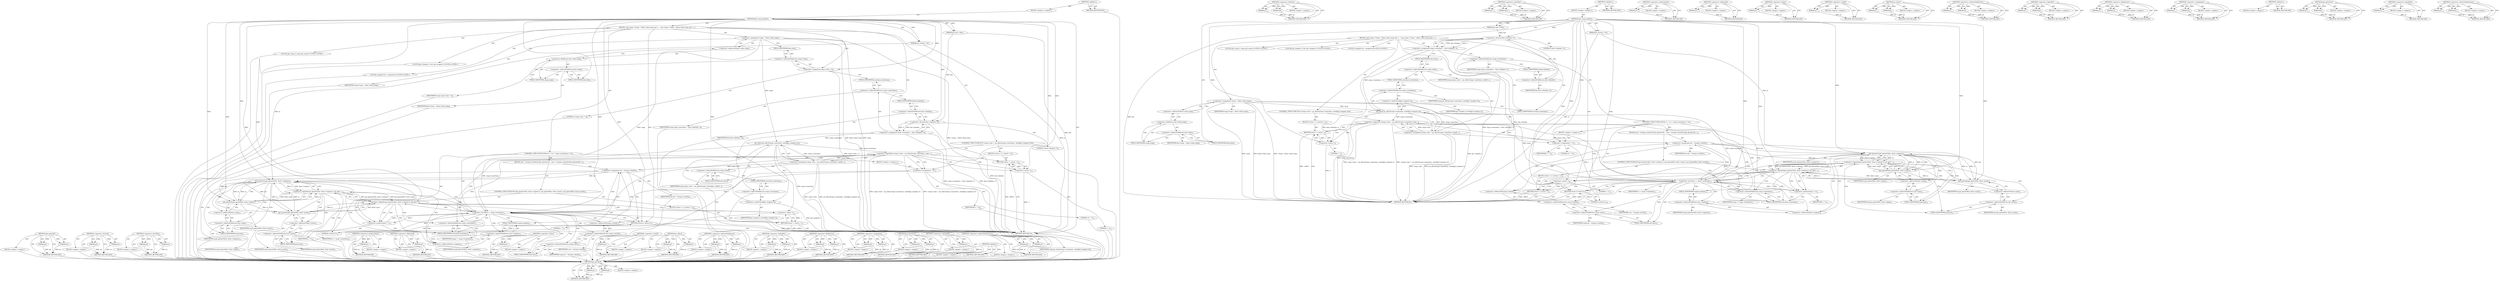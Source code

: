 digraph "&lt;operator&gt;.indirectIndexAccess" {
vulnerable_190 [label=<(METHOD,jp2_getuint8)>];
vulnerable_191 [label=<(PARAM,p1)>];
vulnerable_192 [label=<(PARAM,p2)>];
vulnerable_193 [label=<(BLOCK,&lt;empty&gt;,&lt;empty&gt;)>];
vulnerable_194 [label=<(METHOD_RETURN,ANY)>];
vulnerable_144 [label=<(METHOD,&lt;operator&gt;.division)>];
vulnerable_145 [label=<(PARAM,p1)>];
vulnerable_146 [label=<(PARAM,p2)>];
vulnerable_147 [label=<(BLOCK,&lt;empty&gt;,&lt;empty&gt;)>];
vulnerable_148 [label=<(METHOD_RETURN,ANY)>];
vulnerable_166 [label=<(METHOD,&lt;operator&gt;.lessThan)>];
vulnerable_167 [label=<(PARAM,p1)>];
vulnerable_168 [label=<(PARAM,p2)>];
vulnerable_169 [label=<(BLOCK,&lt;empty&gt;,&lt;empty&gt;)>];
vulnerable_170 [label=<(METHOD_RETURN,ANY)>];
vulnerable_6 [label=<(METHOD,&lt;global&gt;)<SUB>1</SUB>>];
vulnerable_7 [label=<(BLOCK,&lt;empty&gt;,&lt;empty&gt;)<SUB>1</SUB>>];
vulnerable_8 [label=<(METHOD,jp2_cmap_getdata)<SUB>1</SUB>>];
vulnerable_9 [label=<(PARAM,jp2_box_t *box)<SUB>1</SUB>>];
vulnerable_10 [label=<(PARAM,jas_stream_t *in)<SUB>1</SUB>>];
vulnerable_11 [label=<(BLOCK,{
 	jp2_cmap_t *cmap = &amp;box-&gt;data.cmap;
 	jp2_c...,{
 	jp2_cmap_t *cmap = &amp;box-&gt;data.cmap;
 	jp2_c...)<SUB>2</SUB>>];
vulnerable_12 [label="<(LOCAL,jp2_cmap_t* cmap: jp2_cmap_t*)<SUB>3</SUB>>"];
vulnerable_13 [label=<(&lt;operator&gt;.assignment,*cmap = &amp;box-&gt;data.cmap)<SUB>3</SUB>>];
vulnerable_14 [label=<(IDENTIFIER,cmap,*cmap = &amp;box-&gt;data.cmap)<SUB>3</SUB>>];
vulnerable_15 [label=<(&lt;operator&gt;.addressOf,&amp;box-&gt;data.cmap)<SUB>3</SUB>>];
vulnerable_16 [label=<(&lt;operator&gt;.fieldAccess,box-&gt;data.cmap)<SUB>3</SUB>>];
vulnerable_17 [label=<(&lt;operator&gt;.indirectFieldAccess,box-&gt;data)<SUB>3</SUB>>];
vulnerable_18 [label=<(IDENTIFIER,box,*cmap = &amp;box-&gt;data.cmap)<SUB>3</SUB>>];
vulnerable_19 [label=<(FIELD_IDENTIFIER,data,data)<SUB>3</SUB>>];
vulnerable_20 [label=<(FIELD_IDENTIFIER,cmap,cmap)<SUB>3</SUB>>];
vulnerable_21 [label="<(LOCAL,jp2_cmapent_t* ent: jp2_cmapent_t*)<SUB>4</SUB>>"];
vulnerable_22 [label="<(LOCAL,unsigned int i: unsigned int)<SUB>5</SUB>>"];
vulnerable_23 [label=<(&lt;operator&gt;.assignment,cmap-&gt;numchans = (box-&gt;datalen) / 4)<SUB>7</SUB>>];
vulnerable_24 [label=<(&lt;operator&gt;.indirectFieldAccess,cmap-&gt;numchans)<SUB>7</SUB>>];
vulnerable_25 [label=<(IDENTIFIER,cmap,cmap-&gt;numchans = (box-&gt;datalen) / 4)<SUB>7</SUB>>];
vulnerable_26 [label=<(FIELD_IDENTIFIER,numchans,numchans)<SUB>7</SUB>>];
vulnerable_27 [label=<(&lt;operator&gt;.division,(box-&gt;datalen) / 4)<SUB>7</SUB>>];
vulnerable_28 [label=<(&lt;operator&gt;.indirectFieldAccess,box-&gt;datalen)<SUB>7</SUB>>];
vulnerable_29 [label=<(IDENTIFIER,box,(box-&gt;datalen) / 4)<SUB>7</SUB>>];
vulnerable_30 [label=<(FIELD_IDENTIFIER,datalen,datalen)<SUB>7</SUB>>];
vulnerable_31 [label=<(LITERAL,4,(box-&gt;datalen) / 4)<SUB>7</SUB>>];
vulnerable_32 [label=<(CONTROL_STRUCTURE,IF,if (!(cmap-&gt;ents = jas_alloc2(cmap-&gt;numchans, sizeof(jp2_cmapent_t)))))<SUB>8</SUB>>];
vulnerable_33 [label=<(&lt;operator&gt;.logicalNot,!(cmap-&gt;ents = jas_alloc2(cmap-&gt;numchans, sizeo...)<SUB>8</SUB>>];
vulnerable_34 [label=<(&lt;operator&gt;.assignment,cmap-&gt;ents = jas_alloc2(cmap-&gt;numchans, sizeof(...)<SUB>8</SUB>>];
vulnerable_35 [label=<(&lt;operator&gt;.indirectFieldAccess,cmap-&gt;ents)<SUB>8</SUB>>];
vulnerable_36 [label=<(IDENTIFIER,cmap,cmap-&gt;ents = jas_alloc2(cmap-&gt;numchans, sizeof(...)<SUB>8</SUB>>];
vulnerable_37 [label=<(FIELD_IDENTIFIER,ents,ents)<SUB>8</SUB>>];
vulnerable_38 [label=<(jas_alloc2,jas_alloc2(cmap-&gt;numchans, sizeof(jp2_cmapent_t)))<SUB>8</SUB>>];
vulnerable_39 [label=<(&lt;operator&gt;.indirectFieldAccess,cmap-&gt;numchans)<SUB>8</SUB>>];
vulnerable_40 [label=<(IDENTIFIER,cmap,jas_alloc2(cmap-&gt;numchans, sizeof(jp2_cmapent_t)))<SUB>8</SUB>>];
vulnerable_41 [label=<(FIELD_IDENTIFIER,numchans,numchans)<SUB>8</SUB>>];
vulnerable_42 [label=<(&lt;operator&gt;.sizeOf,sizeof(jp2_cmapent_t))<SUB>8</SUB>>];
vulnerable_43 [label=<(IDENTIFIER,jp2_cmapent_t,sizeof(jp2_cmapent_t))<SUB>8</SUB>>];
vulnerable_44 [label=<(BLOCK,{
		return -1;
	},{
		return -1;
	})<SUB>8</SUB>>];
vulnerable_45 [label=<(RETURN,return -1;,return -1;)<SUB>9</SUB>>];
vulnerable_46 [label=<(&lt;operator&gt;.minus,-1)<SUB>9</SUB>>];
vulnerable_47 [label=<(LITERAL,1,-1)<SUB>9</SUB>>];
vulnerable_48 [label=<(CONTROL_STRUCTURE,FOR,for (i = 0;i &lt; cmap-&gt;numchans;++i))<SUB>11</SUB>>];
vulnerable_49 [label=<(BLOCK,&lt;empty&gt;,&lt;empty&gt;)<SUB>11</SUB>>];
vulnerable_50 [label=<(&lt;operator&gt;.assignment,i = 0)<SUB>11</SUB>>];
vulnerable_51 [label=<(IDENTIFIER,i,i = 0)<SUB>11</SUB>>];
vulnerable_52 [label=<(LITERAL,0,i = 0)<SUB>11</SUB>>];
vulnerable_53 [label=<(&lt;operator&gt;.lessThan,i &lt; cmap-&gt;numchans)<SUB>11</SUB>>];
vulnerable_54 [label=<(IDENTIFIER,i,i &lt; cmap-&gt;numchans)<SUB>11</SUB>>];
vulnerable_55 [label=<(&lt;operator&gt;.indirectFieldAccess,cmap-&gt;numchans)<SUB>11</SUB>>];
vulnerable_56 [label=<(IDENTIFIER,cmap,i &lt; cmap-&gt;numchans)<SUB>11</SUB>>];
vulnerable_57 [label=<(FIELD_IDENTIFIER,numchans,numchans)<SUB>11</SUB>>];
vulnerable_58 [label=<(&lt;operator&gt;.preIncrement,++i)<SUB>11</SUB>>];
vulnerable_59 [label=<(IDENTIFIER,i,++i)<SUB>11</SUB>>];
vulnerable_60 [label=<(BLOCK,{
		ent = &amp;cmap-&gt;ents[i];
		if (jp2_getuint16(i...,{
		ent = &amp;cmap-&gt;ents[i];
		if (jp2_getuint16(i...)<SUB>11</SUB>>];
vulnerable_61 [label=<(&lt;operator&gt;.assignment,ent = &amp;cmap-&gt;ents[i])<SUB>12</SUB>>];
vulnerable_62 [label=<(IDENTIFIER,ent,ent = &amp;cmap-&gt;ents[i])<SUB>12</SUB>>];
vulnerable_63 [label=<(&lt;operator&gt;.addressOf,&amp;cmap-&gt;ents[i])<SUB>12</SUB>>];
vulnerable_64 [label=<(&lt;operator&gt;.indirectIndexAccess,cmap-&gt;ents[i])<SUB>12</SUB>>];
vulnerable_65 [label=<(&lt;operator&gt;.indirectFieldAccess,cmap-&gt;ents)<SUB>12</SUB>>];
vulnerable_66 [label=<(IDENTIFIER,cmap,ent = &amp;cmap-&gt;ents[i])<SUB>12</SUB>>];
vulnerable_67 [label=<(FIELD_IDENTIFIER,ents,ents)<SUB>12</SUB>>];
vulnerable_68 [label=<(IDENTIFIER,i,ent = &amp;cmap-&gt;ents[i])<SUB>12</SUB>>];
vulnerable_69 [label=<(CONTROL_STRUCTURE,IF,if (jp2_getuint16(in, &amp;ent-&gt;cmptno) ||
		  jp2_getuint8(in, &amp;ent-&gt;map) ||
		  jp2_getuint8(in, &amp;ent-&gt;pcol)))<SUB>13</SUB>>];
vulnerable_70 [label=<(&lt;operator&gt;.logicalOr,jp2_getuint16(in, &amp;ent-&gt;cmptno) ||
		  jp2_getu...)<SUB>13</SUB>>];
vulnerable_71 [label=<(&lt;operator&gt;.logicalOr,jp2_getuint16(in, &amp;ent-&gt;cmptno) ||
		  jp2_getu...)<SUB>13</SUB>>];
vulnerable_72 [label=<(jp2_getuint16,jp2_getuint16(in, &amp;ent-&gt;cmptno))<SUB>13</SUB>>];
vulnerable_73 [label=<(IDENTIFIER,in,jp2_getuint16(in, &amp;ent-&gt;cmptno))<SUB>13</SUB>>];
vulnerable_74 [label=<(&lt;operator&gt;.addressOf,&amp;ent-&gt;cmptno)<SUB>13</SUB>>];
vulnerable_75 [label=<(&lt;operator&gt;.indirectFieldAccess,ent-&gt;cmptno)<SUB>13</SUB>>];
vulnerable_76 [label=<(IDENTIFIER,ent,jp2_getuint16(in, &amp;ent-&gt;cmptno))<SUB>13</SUB>>];
vulnerable_77 [label=<(FIELD_IDENTIFIER,cmptno,cmptno)<SUB>13</SUB>>];
vulnerable_78 [label=<(jp2_getuint8,jp2_getuint8(in, &amp;ent-&gt;map))<SUB>14</SUB>>];
vulnerable_79 [label=<(IDENTIFIER,in,jp2_getuint8(in, &amp;ent-&gt;map))<SUB>14</SUB>>];
vulnerable_80 [label=<(&lt;operator&gt;.addressOf,&amp;ent-&gt;map)<SUB>14</SUB>>];
vulnerable_81 [label=<(&lt;operator&gt;.indirectFieldAccess,ent-&gt;map)<SUB>14</SUB>>];
vulnerable_82 [label=<(IDENTIFIER,ent,jp2_getuint8(in, &amp;ent-&gt;map))<SUB>14</SUB>>];
vulnerable_83 [label=<(FIELD_IDENTIFIER,map,map)<SUB>14</SUB>>];
vulnerable_84 [label=<(jp2_getuint8,jp2_getuint8(in, &amp;ent-&gt;pcol))<SUB>15</SUB>>];
vulnerable_85 [label=<(IDENTIFIER,in,jp2_getuint8(in, &amp;ent-&gt;pcol))<SUB>15</SUB>>];
vulnerable_86 [label=<(&lt;operator&gt;.addressOf,&amp;ent-&gt;pcol)<SUB>15</SUB>>];
vulnerable_87 [label=<(&lt;operator&gt;.indirectFieldAccess,ent-&gt;pcol)<SUB>15</SUB>>];
vulnerable_88 [label=<(IDENTIFIER,ent,jp2_getuint8(in, &amp;ent-&gt;pcol))<SUB>15</SUB>>];
vulnerable_89 [label=<(FIELD_IDENTIFIER,pcol,pcol)<SUB>15</SUB>>];
vulnerable_90 [label=<(BLOCK,{
			return -1;
		},{
			return -1;
		})<SUB>15</SUB>>];
vulnerable_91 [label=<(RETURN,return -1;,return -1;)<SUB>16</SUB>>];
vulnerable_92 [label=<(&lt;operator&gt;.minus,-1)<SUB>16</SUB>>];
vulnerable_93 [label=<(LITERAL,1,-1)<SUB>16</SUB>>];
vulnerable_94 [label=<(RETURN,return 0;,return 0;)<SUB>20</SUB>>];
vulnerable_95 [label=<(LITERAL,0,return 0;)<SUB>20</SUB>>];
vulnerable_96 [label=<(METHOD_RETURN,int)<SUB>1</SUB>>];
vulnerable_98 [label=<(METHOD_RETURN,ANY)<SUB>1</SUB>>];
vulnerable_171 [label=<(METHOD,&lt;operator&gt;.preIncrement)>];
vulnerable_172 [label=<(PARAM,p1)>];
vulnerable_173 [label=<(BLOCK,&lt;empty&gt;,&lt;empty&gt;)>];
vulnerable_174 [label=<(METHOD_RETURN,ANY)>];
vulnerable_130 [label=<(METHOD,&lt;operator&gt;.addressOf)>];
vulnerable_131 [label=<(PARAM,p1)>];
vulnerable_132 [label=<(BLOCK,&lt;empty&gt;,&lt;empty&gt;)>];
vulnerable_133 [label=<(METHOD_RETURN,ANY)>];
vulnerable_162 [label=<(METHOD,&lt;operator&gt;.minus)>];
vulnerable_163 [label=<(PARAM,p1)>];
vulnerable_164 [label=<(BLOCK,&lt;empty&gt;,&lt;empty&gt;)>];
vulnerable_165 [label=<(METHOD_RETURN,ANY)>];
vulnerable_158 [label=<(METHOD,&lt;operator&gt;.sizeOf)>];
vulnerable_159 [label=<(PARAM,p1)>];
vulnerable_160 [label=<(BLOCK,&lt;empty&gt;,&lt;empty&gt;)>];
vulnerable_161 [label=<(METHOD_RETURN,ANY)>];
vulnerable_153 [label=<(METHOD,jas_alloc2)>];
vulnerable_154 [label=<(PARAM,p1)>];
vulnerable_155 [label=<(PARAM,p2)>];
vulnerable_156 [label=<(BLOCK,&lt;empty&gt;,&lt;empty&gt;)>];
vulnerable_157 [label=<(METHOD_RETURN,ANY)>];
vulnerable_139 [label=<(METHOD,&lt;operator&gt;.indirectFieldAccess)>];
vulnerable_140 [label=<(PARAM,p1)>];
vulnerable_141 [label=<(PARAM,p2)>];
vulnerable_142 [label=<(BLOCK,&lt;empty&gt;,&lt;empty&gt;)>];
vulnerable_143 [label=<(METHOD_RETURN,ANY)>];
vulnerable_180 [label=<(METHOD,&lt;operator&gt;.logicalOr)>];
vulnerable_181 [label=<(PARAM,p1)>];
vulnerable_182 [label=<(PARAM,p2)>];
vulnerable_183 [label=<(BLOCK,&lt;empty&gt;,&lt;empty&gt;)>];
vulnerable_184 [label=<(METHOD_RETURN,ANY)>];
vulnerable_134 [label=<(METHOD,&lt;operator&gt;.fieldAccess)>];
vulnerable_135 [label=<(PARAM,p1)>];
vulnerable_136 [label=<(PARAM,p2)>];
vulnerable_137 [label=<(BLOCK,&lt;empty&gt;,&lt;empty&gt;)>];
vulnerable_138 [label=<(METHOD_RETURN,ANY)>];
vulnerable_125 [label=<(METHOD,&lt;operator&gt;.assignment)>];
vulnerable_126 [label=<(PARAM,p1)>];
vulnerable_127 [label=<(PARAM,p2)>];
vulnerable_128 [label=<(BLOCK,&lt;empty&gt;,&lt;empty&gt;)>];
vulnerable_129 [label=<(METHOD_RETURN,ANY)>];
vulnerable_119 [label=<(METHOD,&lt;global&gt;)<SUB>1</SUB>>];
vulnerable_120 [label=<(BLOCK,&lt;empty&gt;,&lt;empty&gt;)>];
vulnerable_121 [label=<(METHOD_RETURN,ANY)>];
vulnerable_185 [label=<(METHOD,jp2_getuint16)>];
vulnerable_186 [label=<(PARAM,p1)>];
vulnerable_187 [label=<(PARAM,p2)>];
vulnerable_188 [label=<(BLOCK,&lt;empty&gt;,&lt;empty&gt;)>];
vulnerable_189 [label=<(METHOD_RETURN,ANY)>];
vulnerable_149 [label=<(METHOD,&lt;operator&gt;.logicalNot)>];
vulnerable_150 [label=<(PARAM,p1)>];
vulnerable_151 [label=<(BLOCK,&lt;empty&gt;,&lt;empty&gt;)>];
vulnerable_152 [label=<(METHOD_RETURN,ANY)>];
vulnerable_175 [label=<(METHOD,&lt;operator&gt;.indirectIndexAccess)>];
vulnerable_176 [label=<(PARAM,p1)>];
vulnerable_177 [label=<(PARAM,p2)>];
vulnerable_178 [label=<(BLOCK,&lt;empty&gt;,&lt;empty&gt;)>];
vulnerable_179 [label=<(METHOD_RETURN,ANY)>];
fixed_195 [label=<(METHOD,jp2_getuint8)>];
fixed_196 [label=<(PARAM,p1)>];
fixed_197 [label=<(PARAM,p2)>];
fixed_198 [label=<(BLOCK,&lt;empty&gt;,&lt;empty&gt;)>];
fixed_199 [label=<(METHOD_RETURN,ANY)>];
fixed_149 [label=<(METHOD,&lt;operator&gt;.division)>];
fixed_150 [label=<(PARAM,p1)>];
fixed_151 [label=<(PARAM,p2)>];
fixed_152 [label=<(BLOCK,&lt;empty&gt;,&lt;empty&gt;)>];
fixed_153 [label=<(METHOD_RETURN,ANY)>];
fixed_171 [label=<(METHOD,&lt;operator&gt;.lessThan)>];
fixed_172 [label=<(PARAM,p1)>];
fixed_173 [label=<(PARAM,p2)>];
fixed_174 [label=<(BLOCK,&lt;empty&gt;,&lt;empty&gt;)>];
fixed_175 [label=<(METHOD_RETURN,ANY)>];
fixed_6 [label=<(METHOD,&lt;global&gt;)<SUB>1</SUB>>];
fixed_7 [label=<(BLOCK,&lt;empty&gt;,&lt;empty&gt;)<SUB>1</SUB>>];
fixed_8 [label=<(METHOD,jp2_cmap_getdata)<SUB>1</SUB>>];
fixed_9 [label=<(PARAM,jp2_box_t *box)<SUB>1</SUB>>];
fixed_10 [label=<(PARAM,jas_stream_t *in)<SUB>1</SUB>>];
fixed_11 [label=<(BLOCK,{
 	jp2_cmap_t *cmap = &amp;box-&gt;data.cmap;
 	jp2_c...,{
 	jp2_cmap_t *cmap = &amp;box-&gt;data.cmap;
 	jp2_c...)<SUB>2</SUB>>];
fixed_12 [label="<(LOCAL,jp2_cmap_t* cmap: jp2_cmap_t*)<SUB>3</SUB>>"];
fixed_13 [label=<(&lt;operator&gt;.assignment,*cmap = &amp;box-&gt;data.cmap)<SUB>3</SUB>>];
fixed_14 [label=<(IDENTIFIER,cmap,*cmap = &amp;box-&gt;data.cmap)<SUB>3</SUB>>];
fixed_15 [label=<(&lt;operator&gt;.addressOf,&amp;box-&gt;data.cmap)<SUB>3</SUB>>];
fixed_16 [label=<(&lt;operator&gt;.fieldAccess,box-&gt;data.cmap)<SUB>3</SUB>>];
fixed_17 [label=<(&lt;operator&gt;.indirectFieldAccess,box-&gt;data)<SUB>3</SUB>>];
fixed_18 [label=<(IDENTIFIER,box,*cmap = &amp;box-&gt;data.cmap)<SUB>3</SUB>>];
fixed_19 [label=<(FIELD_IDENTIFIER,data,data)<SUB>3</SUB>>];
fixed_20 [label=<(FIELD_IDENTIFIER,cmap,cmap)<SUB>3</SUB>>];
fixed_21 [label="<(LOCAL,jp2_cmapent_t* ent: jp2_cmapent_t*)<SUB>4</SUB>>"];
fixed_22 [label="<(LOCAL,unsigned int i: unsigned int)<SUB>5</SUB>>"];
fixed_23 [label=<(&lt;operator&gt;.assignment,cmap-&gt;ents = 0)<SUB>6</SUB>>];
fixed_24 [label=<(&lt;operator&gt;.indirectFieldAccess,cmap-&gt;ents)<SUB>6</SUB>>];
fixed_25 [label=<(IDENTIFIER,cmap,cmap-&gt;ents = 0)<SUB>6</SUB>>];
fixed_26 [label=<(FIELD_IDENTIFIER,ents,ents)<SUB>6</SUB>>];
fixed_27 [label=<(LITERAL,0,cmap-&gt;ents = 0)<SUB>6</SUB>>];
fixed_28 [label=<(&lt;operator&gt;.assignment,cmap-&gt;numchans = (box-&gt;datalen) / 4)<SUB>8</SUB>>];
fixed_29 [label=<(&lt;operator&gt;.indirectFieldAccess,cmap-&gt;numchans)<SUB>8</SUB>>];
fixed_30 [label=<(IDENTIFIER,cmap,cmap-&gt;numchans = (box-&gt;datalen) / 4)<SUB>8</SUB>>];
fixed_31 [label=<(FIELD_IDENTIFIER,numchans,numchans)<SUB>8</SUB>>];
fixed_32 [label=<(&lt;operator&gt;.division,(box-&gt;datalen) / 4)<SUB>8</SUB>>];
fixed_33 [label=<(&lt;operator&gt;.indirectFieldAccess,box-&gt;datalen)<SUB>8</SUB>>];
fixed_34 [label=<(IDENTIFIER,box,(box-&gt;datalen) / 4)<SUB>8</SUB>>];
fixed_35 [label=<(FIELD_IDENTIFIER,datalen,datalen)<SUB>8</SUB>>];
fixed_36 [label=<(LITERAL,4,(box-&gt;datalen) / 4)<SUB>8</SUB>>];
fixed_37 [label=<(CONTROL_STRUCTURE,IF,if (!(cmap-&gt;ents = jas_alloc2(cmap-&gt;numchans, sizeof(jp2_cmapent_t)))))<SUB>9</SUB>>];
fixed_38 [label=<(&lt;operator&gt;.logicalNot,!(cmap-&gt;ents = jas_alloc2(cmap-&gt;numchans, sizeo...)<SUB>9</SUB>>];
fixed_39 [label=<(&lt;operator&gt;.assignment,cmap-&gt;ents = jas_alloc2(cmap-&gt;numchans, sizeof(...)<SUB>9</SUB>>];
fixed_40 [label=<(&lt;operator&gt;.indirectFieldAccess,cmap-&gt;ents)<SUB>9</SUB>>];
fixed_41 [label=<(IDENTIFIER,cmap,cmap-&gt;ents = jas_alloc2(cmap-&gt;numchans, sizeof(...)<SUB>9</SUB>>];
fixed_42 [label=<(FIELD_IDENTIFIER,ents,ents)<SUB>9</SUB>>];
fixed_43 [label=<(jas_alloc2,jas_alloc2(cmap-&gt;numchans, sizeof(jp2_cmapent_t)))<SUB>9</SUB>>];
fixed_44 [label=<(&lt;operator&gt;.indirectFieldAccess,cmap-&gt;numchans)<SUB>9</SUB>>];
fixed_45 [label=<(IDENTIFIER,cmap,jas_alloc2(cmap-&gt;numchans, sizeof(jp2_cmapent_t)))<SUB>9</SUB>>];
fixed_46 [label=<(FIELD_IDENTIFIER,numchans,numchans)<SUB>9</SUB>>];
fixed_47 [label=<(&lt;operator&gt;.sizeOf,sizeof(jp2_cmapent_t))<SUB>9</SUB>>];
fixed_48 [label=<(IDENTIFIER,jp2_cmapent_t,sizeof(jp2_cmapent_t))<SUB>9</SUB>>];
fixed_49 [label=<(BLOCK,{
		return -1;
	},{
		return -1;
	})<SUB>9</SUB>>];
fixed_50 [label=<(RETURN,return -1;,return -1;)<SUB>10</SUB>>];
fixed_51 [label=<(&lt;operator&gt;.minus,-1)<SUB>10</SUB>>];
fixed_52 [label=<(LITERAL,1,-1)<SUB>10</SUB>>];
fixed_53 [label=<(CONTROL_STRUCTURE,FOR,for (i = 0;i &lt; cmap-&gt;numchans;++i))<SUB>12</SUB>>];
fixed_54 [label=<(BLOCK,&lt;empty&gt;,&lt;empty&gt;)<SUB>12</SUB>>];
fixed_55 [label=<(&lt;operator&gt;.assignment,i = 0)<SUB>12</SUB>>];
fixed_56 [label=<(IDENTIFIER,i,i = 0)<SUB>12</SUB>>];
fixed_57 [label=<(LITERAL,0,i = 0)<SUB>12</SUB>>];
fixed_58 [label=<(&lt;operator&gt;.lessThan,i &lt; cmap-&gt;numchans)<SUB>12</SUB>>];
fixed_59 [label=<(IDENTIFIER,i,i &lt; cmap-&gt;numchans)<SUB>12</SUB>>];
fixed_60 [label=<(&lt;operator&gt;.indirectFieldAccess,cmap-&gt;numchans)<SUB>12</SUB>>];
fixed_61 [label=<(IDENTIFIER,cmap,i &lt; cmap-&gt;numchans)<SUB>12</SUB>>];
fixed_62 [label=<(FIELD_IDENTIFIER,numchans,numchans)<SUB>12</SUB>>];
fixed_63 [label=<(&lt;operator&gt;.preIncrement,++i)<SUB>12</SUB>>];
fixed_64 [label=<(IDENTIFIER,i,++i)<SUB>12</SUB>>];
fixed_65 [label=<(BLOCK,{
		ent = &amp;cmap-&gt;ents[i];
		if (jp2_getuint16(i...,{
		ent = &amp;cmap-&gt;ents[i];
		if (jp2_getuint16(i...)<SUB>12</SUB>>];
fixed_66 [label=<(&lt;operator&gt;.assignment,ent = &amp;cmap-&gt;ents[i])<SUB>13</SUB>>];
fixed_67 [label=<(IDENTIFIER,ent,ent = &amp;cmap-&gt;ents[i])<SUB>13</SUB>>];
fixed_68 [label=<(&lt;operator&gt;.addressOf,&amp;cmap-&gt;ents[i])<SUB>13</SUB>>];
fixed_69 [label=<(&lt;operator&gt;.indirectIndexAccess,cmap-&gt;ents[i])<SUB>13</SUB>>];
fixed_70 [label=<(&lt;operator&gt;.indirectFieldAccess,cmap-&gt;ents)<SUB>13</SUB>>];
fixed_71 [label=<(IDENTIFIER,cmap,ent = &amp;cmap-&gt;ents[i])<SUB>13</SUB>>];
fixed_72 [label=<(FIELD_IDENTIFIER,ents,ents)<SUB>13</SUB>>];
fixed_73 [label=<(IDENTIFIER,i,ent = &amp;cmap-&gt;ents[i])<SUB>13</SUB>>];
fixed_74 [label=<(CONTROL_STRUCTURE,IF,if (jp2_getuint16(in, &amp;ent-&gt;cmptno) ||
		  jp2_getuint8(in, &amp;ent-&gt;map) ||
		  jp2_getuint8(in, &amp;ent-&gt;pcol)))<SUB>14</SUB>>];
fixed_75 [label=<(&lt;operator&gt;.logicalOr,jp2_getuint16(in, &amp;ent-&gt;cmptno) ||
		  jp2_getu...)<SUB>14</SUB>>];
fixed_76 [label=<(&lt;operator&gt;.logicalOr,jp2_getuint16(in, &amp;ent-&gt;cmptno) ||
		  jp2_getu...)<SUB>14</SUB>>];
fixed_77 [label=<(jp2_getuint16,jp2_getuint16(in, &amp;ent-&gt;cmptno))<SUB>14</SUB>>];
fixed_78 [label=<(IDENTIFIER,in,jp2_getuint16(in, &amp;ent-&gt;cmptno))<SUB>14</SUB>>];
fixed_79 [label=<(&lt;operator&gt;.addressOf,&amp;ent-&gt;cmptno)<SUB>14</SUB>>];
fixed_80 [label=<(&lt;operator&gt;.indirectFieldAccess,ent-&gt;cmptno)<SUB>14</SUB>>];
fixed_81 [label=<(IDENTIFIER,ent,jp2_getuint16(in, &amp;ent-&gt;cmptno))<SUB>14</SUB>>];
fixed_82 [label=<(FIELD_IDENTIFIER,cmptno,cmptno)<SUB>14</SUB>>];
fixed_83 [label=<(jp2_getuint8,jp2_getuint8(in, &amp;ent-&gt;map))<SUB>15</SUB>>];
fixed_84 [label=<(IDENTIFIER,in,jp2_getuint8(in, &amp;ent-&gt;map))<SUB>15</SUB>>];
fixed_85 [label=<(&lt;operator&gt;.addressOf,&amp;ent-&gt;map)<SUB>15</SUB>>];
fixed_86 [label=<(&lt;operator&gt;.indirectFieldAccess,ent-&gt;map)<SUB>15</SUB>>];
fixed_87 [label=<(IDENTIFIER,ent,jp2_getuint8(in, &amp;ent-&gt;map))<SUB>15</SUB>>];
fixed_88 [label=<(FIELD_IDENTIFIER,map,map)<SUB>15</SUB>>];
fixed_89 [label=<(jp2_getuint8,jp2_getuint8(in, &amp;ent-&gt;pcol))<SUB>16</SUB>>];
fixed_90 [label=<(IDENTIFIER,in,jp2_getuint8(in, &amp;ent-&gt;pcol))<SUB>16</SUB>>];
fixed_91 [label=<(&lt;operator&gt;.addressOf,&amp;ent-&gt;pcol)<SUB>16</SUB>>];
fixed_92 [label=<(&lt;operator&gt;.indirectFieldAccess,ent-&gt;pcol)<SUB>16</SUB>>];
fixed_93 [label=<(IDENTIFIER,ent,jp2_getuint8(in, &amp;ent-&gt;pcol))<SUB>16</SUB>>];
fixed_94 [label=<(FIELD_IDENTIFIER,pcol,pcol)<SUB>16</SUB>>];
fixed_95 [label=<(BLOCK,{
			return -1;
		},{
			return -1;
		})<SUB>16</SUB>>];
fixed_96 [label=<(RETURN,return -1;,return -1;)<SUB>17</SUB>>];
fixed_97 [label=<(&lt;operator&gt;.minus,-1)<SUB>17</SUB>>];
fixed_98 [label=<(LITERAL,1,-1)<SUB>17</SUB>>];
fixed_99 [label=<(RETURN,return 0;,return 0;)<SUB>21</SUB>>];
fixed_100 [label=<(LITERAL,0,return 0;)<SUB>21</SUB>>];
fixed_101 [label=<(METHOD_RETURN,int)<SUB>1</SUB>>];
fixed_103 [label=<(METHOD_RETURN,ANY)<SUB>1</SUB>>];
fixed_176 [label=<(METHOD,&lt;operator&gt;.preIncrement)>];
fixed_177 [label=<(PARAM,p1)>];
fixed_178 [label=<(BLOCK,&lt;empty&gt;,&lt;empty&gt;)>];
fixed_179 [label=<(METHOD_RETURN,ANY)>];
fixed_135 [label=<(METHOD,&lt;operator&gt;.addressOf)>];
fixed_136 [label=<(PARAM,p1)>];
fixed_137 [label=<(BLOCK,&lt;empty&gt;,&lt;empty&gt;)>];
fixed_138 [label=<(METHOD_RETURN,ANY)>];
fixed_167 [label=<(METHOD,&lt;operator&gt;.minus)>];
fixed_168 [label=<(PARAM,p1)>];
fixed_169 [label=<(BLOCK,&lt;empty&gt;,&lt;empty&gt;)>];
fixed_170 [label=<(METHOD_RETURN,ANY)>];
fixed_163 [label=<(METHOD,&lt;operator&gt;.sizeOf)>];
fixed_164 [label=<(PARAM,p1)>];
fixed_165 [label=<(BLOCK,&lt;empty&gt;,&lt;empty&gt;)>];
fixed_166 [label=<(METHOD_RETURN,ANY)>];
fixed_158 [label=<(METHOD,jas_alloc2)>];
fixed_159 [label=<(PARAM,p1)>];
fixed_160 [label=<(PARAM,p2)>];
fixed_161 [label=<(BLOCK,&lt;empty&gt;,&lt;empty&gt;)>];
fixed_162 [label=<(METHOD_RETURN,ANY)>];
fixed_144 [label=<(METHOD,&lt;operator&gt;.indirectFieldAccess)>];
fixed_145 [label=<(PARAM,p1)>];
fixed_146 [label=<(PARAM,p2)>];
fixed_147 [label=<(BLOCK,&lt;empty&gt;,&lt;empty&gt;)>];
fixed_148 [label=<(METHOD_RETURN,ANY)>];
fixed_185 [label=<(METHOD,&lt;operator&gt;.logicalOr)>];
fixed_186 [label=<(PARAM,p1)>];
fixed_187 [label=<(PARAM,p2)>];
fixed_188 [label=<(BLOCK,&lt;empty&gt;,&lt;empty&gt;)>];
fixed_189 [label=<(METHOD_RETURN,ANY)>];
fixed_139 [label=<(METHOD,&lt;operator&gt;.fieldAccess)>];
fixed_140 [label=<(PARAM,p1)>];
fixed_141 [label=<(PARAM,p2)>];
fixed_142 [label=<(BLOCK,&lt;empty&gt;,&lt;empty&gt;)>];
fixed_143 [label=<(METHOD_RETURN,ANY)>];
fixed_130 [label=<(METHOD,&lt;operator&gt;.assignment)>];
fixed_131 [label=<(PARAM,p1)>];
fixed_132 [label=<(PARAM,p2)>];
fixed_133 [label=<(BLOCK,&lt;empty&gt;,&lt;empty&gt;)>];
fixed_134 [label=<(METHOD_RETURN,ANY)>];
fixed_124 [label=<(METHOD,&lt;global&gt;)<SUB>1</SUB>>];
fixed_125 [label=<(BLOCK,&lt;empty&gt;,&lt;empty&gt;)>];
fixed_126 [label=<(METHOD_RETURN,ANY)>];
fixed_190 [label=<(METHOD,jp2_getuint16)>];
fixed_191 [label=<(PARAM,p1)>];
fixed_192 [label=<(PARAM,p2)>];
fixed_193 [label=<(BLOCK,&lt;empty&gt;,&lt;empty&gt;)>];
fixed_194 [label=<(METHOD_RETURN,ANY)>];
fixed_154 [label=<(METHOD,&lt;operator&gt;.logicalNot)>];
fixed_155 [label=<(PARAM,p1)>];
fixed_156 [label=<(BLOCK,&lt;empty&gt;,&lt;empty&gt;)>];
fixed_157 [label=<(METHOD_RETURN,ANY)>];
fixed_180 [label=<(METHOD,&lt;operator&gt;.indirectIndexAccess)>];
fixed_181 [label=<(PARAM,p1)>];
fixed_182 [label=<(PARAM,p2)>];
fixed_183 [label=<(BLOCK,&lt;empty&gt;,&lt;empty&gt;)>];
fixed_184 [label=<(METHOD_RETURN,ANY)>];
vulnerable_190 -> vulnerable_191  [key=0, label="AST: "];
vulnerable_190 -> vulnerable_191  [key=1, label="DDG: "];
vulnerable_190 -> vulnerable_193  [key=0, label="AST: "];
vulnerable_190 -> vulnerable_192  [key=0, label="AST: "];
vulnerable_190 -> vulnerable_192  [key=1, label="DDG: "];
vulnerable_190 -> vulnerable_194  [key=0, label="AST: "];
vulnerable_190 -> vulnerable_194  [key=1, label="CFG: "];
vulnerable_191 -> vulnerable_194  [key=0, label="DDG: p1"];
vulnerable_192 -> vulnerable_194  [key=0, label="DDG: p2"];
vulnerable_144 -> vulnerable_145  [key=0, label="AST: "];
vulnerable_144 -> vulnerable_145  [key=1, label="DDG: "];
vulnerable_144 -> vulnerable_147  [key=0, label="AST: "];
vulnerable_144 -> vulnerable_146  [key=0, label="AST: "];
vulnerable_144 -> vulnerable_146  [key=1, label="DDG: "];
vulnerable_144 -> vulnerable_148  [key=0, label="AST: "];
vulnerable_144 -> vulnerable_148  [key=1, label="CFG: "];
vulnerable_145 -> vulnerable_148  [key=0, label="DDG: p1"];
vulnerable_146 -> vulnerable_148  [key=0, label="DDG: p2"];
vulnerable_166 -> vulnerable_167  [key=0, label="AST: "];
vulnerable_166 -> vulnerable_167  [key=1, label="DDG: "];
vulnerable_166 -> vulnerable_169  [key=0, label="AST: "];
vulnerable_166 -> vulnerable_168  [key=0, label="AST: "];
vulnerable_166 -> vulnerable_168  [key=1, label="DDG: "];
vulnerable_166 -> vulnerable_170  [key=0, label="AST: "];
vulnerable_166 -> vulnerable_170  [key=1, label="CFG: "];
vulnerable_167 -> vulnerable_170  [key=0, label="DDG: p1"];
vulnerable_168 -> vulnerable_170  [key=0, label="DDG: p2"];
vulnerable_6 -> vulnerable_7  [key=0, label="AST: "];
vulnerable_6 -> vulnerable_98  [key=0, label="AST: "];
vulnerable_6 -> vulnerable_98  [key=1, label="CFG: "];
vulnerable_7 -> vulnerable_8  [key=0, label="AST: "];
vulnerable_8 -> vulnerable_9  [key=0, label="AST: "];
vulnerable_8 -> vulnerable_9  [key=1, label="DDG: "];
vulnerable_8 -> vulnerable_10  [key=0, label="AST: "];
vulnerable_8 -> vulnerable_10  [key=1, label="DDG: "];
vulnerable_8 -> vulnerable_11  [key=0, label="AST: "];
vulnerable_8 -> vulnerable_96  [key=0, label="AST: "];
vulnerable_8 -> vulnerable_19  [key=0, label="CFG: "];
vulnerable_8 -> vulnerable_94  [key=0, label="DDG: "];
vulnerable_8 -> vulnerable_95  [key=0, label="DDG: "];
vulnerable_8 -> vulnerable_27  [key=0, label="DDG: "];
vulnerable_8 -> vulnerable_50  [key=0, label="DDG: "];
vulnerable_8 -> vulnerable_53  [key=0, label="DDG: "];
vulnerable_8 -> vulnerable_58  [key=0, label="DDG: "];
vulnerable_8 -> vulnerable_46  [key=0, label="DDG: "];
vulnerable_8 -> vulnerable_84  [key=0, label="DDG: "];
vulnerable_8 -> vulnerable_72  [key=0, label="DDG: "];
vulnerable_8 -> vulnerable_78  [key=0, label="DDG: "];
vulnerable_8 -> vulnerable_92  [key=0, label="DDG: "];
vulnerable_9 -> vulnerable_96  [key=0, label="DDG: box"];
vulnerable_9 -> vulnerable_27  [key=0, label="DDG: box"];
vulnerable_10 -> vulnerable_96  [key=0, label="DDG: in"];
vulnerable_10 -> vulnerable_72  [key=0, label="DDG: in"];
vulnerable_11 -> vulnerable_12  [key=0, label="AST: "];
vulnerable_11 -> vulnerable_13  [key=0, label="AST: "];
vulnerable_11 -> vulnerable_21  [key=0, label="AST: "];
vulnerable_11 -> vulnerable_22  [key=0, label="AST: "];
vulnerable_11 -> vulnerable_23  [key=0, label="AST: "];
vulnerable_11 -> vulnerable_32  [key=0, label="AST: "];
vulnerable_11 -> vulnerable_48  [key=0, label="AST: "];
vulnerable_11 -> vulnerable_94  [key=0, label="AST: "];
vulnerable_13 -> vulnerable_14  [key=0, label="AST: "];
vulnerable_13 -> vulnerable_15  [key=0, label="AST: "];
vulnerable_13 -> vulnerable_26  [key=0, label="CFG: "];
vulnerable_13 -> vulnerable_96  [key=0, label="DDG: cmap"];
vulnerable_13 -> vulnerable_96  [key=1, label="DDG: &amp;box-&gt;data.cmap"];
vulnerable_13 -> vulnerable_96  [key=2, label="DDG: *cmap = &amp;box-&gt;data.cmap"];
vulnerable_13 -> vulnerable_53  [key=0, label="DDG: cmap"];
vulnerable_13 -> vulnerable_38  [key=0, label="DDG: cmap"];
vulnerable_15 -> vulnerable_16  [key=0, label="AST: "];
vulnerable_15 -> vulnerable_13  [key=0, label="CFG: "];
vulnerable_16 -> vulnerable_17  [key=0, label="AST: "];
vulnerable_16 -> vulnerable_20  [key=0, label="AST: "];
vulnerable_16 -> vulnerable_15  [key=0, label="CFG: "];
vulnerable_17 -> vulnerable_18  [key=0, label="AST: "];
vulnerable_17 -> vulnerable_19  [key=0, label="AST: "];
vulnerable_17 -> vulnerable_20  [key=0, label="CFG: "];
vulnerable_19 -> vulnerable_17  [key=0, label="CFG: "];
vulnerable_20 -> vulnerable_16  [key=0, label="CFG: "];
vulnerable_23 -> vulnerable_24  [key=0, label="AST: "];
vulnerable_23 -> vulnerable_27  [key=0, label="AST: "];
vulnerable_23 -> vulnerable_37  [key=0, label="CFG: "];
vulnerable_23 -> vulnerable_96  [key=0, label="DDG: (box-&gt;datalen) / 4"];
vulnerable_23 -> vulnerable_96  [key=1, label="DDG: cmap-&gt;numchans = (box-&gt;datalen) / 4"];
vulnerable_23 -> vulnerable_38  [key=0, label="DDG: cmap-&gt;numchans"];
vulnerable_24 -> vulnerable_25  [key=0, label="AST: "];
vulnerable_24 -> vulnerable_26  [key=0, label="AST: "];
vulnerable_24 -> vulnerable_30  [key=0, label="CFG: "];
vulnerable_26 -> vulnerable_24  [key=0, label="CFG: "];
vulnerable_27 -> vulnerable_28  [key=0, label="AST: "];
vulnerable_27 -> vulnerable_31  [key=0, label="AST: "];
vulnerable_27 -> vulnerable_23  [key=0, label="CFG: "];
vulnerable_27 -> vulnerable_23  [key=1, label="DDG: box-&gt;datalen"];
vulnerable_27 -> vulnerable_23  [key=2, label="DDG: 4"];
vulnerable_27 -> vulnerable_96  [key=0, label="DDG: box-&gt;datalen"];
vulnerable_28 -> vulnerable_29  [key=0, label="AST: "];
vulnerable_28 -> vulnerable_30  [key=0, label="AST: "];
vulnerable_28 -> vulnerable_27  [key=0, label="CFG: "];
vulnerable_30 -> vulnerable_28  [key=0, label="CFG: "];
vulnerable_32 -> vulnerable_33  [key=0, label="AST: "];
vulnerable_32 -> vulnerable_44  [key=0, label="AST: "];
vulnerable_33 -> vulnerable_34  [key=0, label="AST: "];
vulnerable_33 -> vulnerable_46  [key=0, label="CFG: "];
vulnerable_33 -> vulnerable_46  [key=1, label="CDG: "];
vulnerable_33 -> vulnerable_50  [key=0, label="CFG: "];
vulnerable_33 -> vulnerable_50  [key=1, label="CDG: "];
vulnerable_33 -> vulnerable_96  [key=0, label="DDG: cmap-&gt;ents = jas_alloc2(cmap-&gt;numchans, sizeof(jp2_cmapent_t))"];
vulnerable_33 -> vulnerable_96  [key=1, label="DDG: !(cmap-&gt;ents = jas_alloc2(cmap-&gt;numchans, sizeof(jp2_cmapent_t)))"];
vulnerable_33 -> vulnerable_57  [key=0, label="CDG: "];
vulnerable_33 -> vulnerable_53  [key=0, label="CDG: "];
vulnerable_33 -> vulnerable_45  [key=0, label="CDG: "];
vulnerable_33 -> vulnerable_55  [key=0, label="CDG: "];
vulnerable_34 -> vulnerable_35  [key=0, label="AST: "];
vulnerable_34 -> vulnerable_38  [key=0, label="AST: "];
vulnerable_34 -> vulnerable_33  [key=0, label="CFG: "];
vulnerable_34 -> vulnerable_33  [key=1, label="DDG: cmap-&gt;ents"];
vulnerable_34 -> vulnerable_96  [key=0, label="DDG: cmap-&gt;ents"];
vulnerable_34 -> vulnerable_96  [key=1, label="DDG: jas_alloc2(cmap-&gt;numchans, sizeof(jp2_cmapent_t))"];
vulnerable_34 -> vulnerable_61  [key=0, label="DDG: cmap-&gt;ents"];
vulnerable_35 -> vulnerable_36  [key=0, label="AST: "];
vulnerable_35 -> vulnerable_37  [key=0, label="AST: "];
vulnerable_35 -> vulnerable_41  [key=0, label="CFG: "];
vulnerable_37 -> vulnerable_35  [key=0, label="CFG: "];
vulnerable_38 -> vulnerable_39  [key=0, label="AST: "];
vulnerable_38 -> vulnerable_42  [key=0, label="AST: "];
vulnerable_38 -> vulnerable_34  [key=0, label="CFG: "];
vulnerable_38 -> vulnerable_34  [key=1, label="DDG: cmap-&gt;numchans"];
vulnerable_38 -> vulnerable_96  [key=0, label="DDG: cmap-&gt;numchans"];
vulnerable_38 -> vulnerable_33  [key=0, label="DDG: cmap-&gt;numchans"];
vulnerable_38 -> vulnerable_53  [key=0, label="DDG: cmap-&gt;numchans"];
vulnerable_39 -> vulnerable_40  [key=0, label="AST: "];
vulnerable_39 -> vulnerable_41  [key=0, label="AST: "];
vulnerable_39 -> vulnerable_42  [key=0, label="CFG: "];
vulnerable_41 -> vulnerable_39  [key=0, label="CFG: "];
vulnerable_42 -> vulnerable_43  [key=0, label="AST: "];
vulnerable_42 -> vulnerable_38  [key=0, label="CFG: "];
vulnerable_42 -> vulnerable_96  [key=0, label="DDG: jp2_cmapent_t"];
vulnerable_44 -> vulnerable_45  [key=0, label="AST: "];
vulnerable_45 -> vulnerable_46  [key=0, label="AST: "];
vulnerable_45 -> vulnerable_96  [key=0, label="CFG: "];
vulnerable_45 -> vulnerable_96  [key=1, label="DDG: &lt;RET&gt;"];
vulnerable_46 -> vulnerable_47  [key=0, label="AST: "];
vulnerable_46 -> vulnerable_45  [key=0, label="CFG: "];
vulnerable_46 -> vulnerable_45  [key=1, label="DDG: -1"];
vulnerable_46 -> vulnerable_96  [key=0, label="DDG: -1"];
vulnerable_48 -> vulnerable_49  [key=0, label="AST: "];
vulnerable_48 -> vulnerable_53  [key=0, label="AST: "];
vulnerable_48 -> vulnerable_58  [key=0, label="AST: "];
vulnerable_48 -> vulnerable_60  [key=0, label="AST: "];
vulnerable_49 -> vulnerable_50  [key=0, label="AST: "];
vulnerable_50 -> vulnerable_51  [key=0, label="AST: "];
vulnerable_50 -> vulnerable_52  [key=0, label="AST: "];
vulnerable_50 -> vulnerable_57  [key=0, label="CFG: "];
vulnerable_50 -> vulnerable_53  [key=0, label="DDG: i"];
vulnerable_53 -> vulnerable_54  [key=0, label="AST: "];
vulnerable_53 -> vulnerable_55  [key=0, label="AST: "];
vulnerable_53 -> vulnerable_67  [key=0, label="CFG: "];
vulnerable_53 -> vulnerable_67  [key=1, label="CDG: "];
vulnerable_53 -> vulnerable_94  [key=0, label="CFG: "];
vulnerable_53 -> vulnerable_94  [key=1, label="CDG: "];
vulnerable_53 -> vulnerable_58  [key=0, label="DDG: i"];
vulnerable_53 -> vulnerable_61  [key=0, label="CDG: "];
vulnerable_53 -> vulnerable_77  [key=0, label="CDG: "];
vulnerable_53 -> vulnerable_64  [key=0, label="CDG: "];
vulnerable_53 -> vulnerable_71  [key=0, label="CDG: "];
vulnerable_53 -> vulnerable_75  [key=0, label="CDG: "];
vulnerable_53 -> vulnerable_72  [key=0, label="CDG: "];
vulnerable_53 -> vulnerable_70  [key=0, label="CDG: "];
vulnerable_53 -> vulnerable_74  [key=0, label="CDG: "];
vulnerable_53 -> vulnerable_63  [key=0, label="CDG: "];
vulnerable_53 -> vulnerable_65  [key=0, label="CDG: "];
vulnerable_55 -> vulnerable_56  [key=0, label="AST: "];
vulnerable_55 -> vulnerable_57  [key=0, label="AST: "];
vulnerable_55 -> vulnerable_53  [key=0, label="CFG: "];
vulnerable_57 -> vulnerable_55  [key=0, label="CFG: "];
vulnerable_58 -> vulnerable_59  [key=0, label="AST: "];
vulnerable_58 -> vulnerable_57  [key=0, label="CFG: "];
vulnerable_58 -> vulnerable_53  [key=0, label="DDG: i"];
vulnerable_60 -> vulnerable_61  [key=0, label="AST: "];
vulnerable_60 -> vulnerable_69  [key=0, label="AST: "];
vulnerable_61 -> vulnerable_62  [key=0, label="AST: "];
vulnerable_61 -> vulnerable_63  [key=0, label="AST: "];
vulnerable_61 -> vulnerable_77  [key=0, label="CFG: "];
vulnerable_61 -> vulnerable_84  [key=0, label="DDG: ent"];
vulnerable_61 -> vulnerable_72  [key=0, label="DDG: ent"];
vulnerable_61 -> vulnerable_78  [key=0, label="DDG: ent"];
vulnerable_63 -> vulnerable_64  [key=0, label="AST: "];
vulnerable_63 -> vulnerable_61  [key=0, label="CFG: "];
vulnerable_64 -> vulnerable_65  [key=0, label="AST: "];
vulnerable_64 -> vulnerable_68  [key=0, label="AST: "];
vulnerable_64 -> vulnerable_63  [key=0, label="CFG: "];
vulnerable_65 -> vulnerable_66  [key=0, label="AST: "];
vulnerable_65 -> vulnerable_67  [key=0, label="AST: "];
vulnerable_65 -> vulnerable_64  [key=0, label="CFG: "];
vulnerable_67 -> vulnerable_65  [key=0, label="CFG: "];
vulnerable_69 -> vulnerable_70  [key=0, label="AST: "];
vulnerable_69 -> vulnerable_90  [key=0, label="AST: "];
vulnerable_70 -> vulnerable_71  [key=0, label="AST: "];
vulnerable_70 -> vulnerable_84  [key=0, label="AST: "];
vulnerable_70 -> vulnerable_92  [key=0, label="CFG: "];
vulnerable_70 -> vulnerable_92  [key=1, label="CDG: "];
vulnerable_70 -> vulnerable_58  [key=0, label="CFG: "];
vulnerable_70 -> vulnerable_58  [key=1, label="CDG: "];
vulnerable_70 -> vulnerable_57  [key=0, label="CDG: "];
vulnerable_70 -> vulnerable_53  [key=0, label="CDG: "];
vulnerable_70 -> vulnerable_91  [key=0, label="CDG: "];
vulnerable_70 -> vulnerable_55  [key=0, label="CDG: "];
vulnerable_71 -> vulnerable_72  [key=0, label="AST: "];
vulnerable_71 -> vulnerable_78  [key=0, label="AST: "];
vulnerable_71 -> vulnerable_70  [key=0, label="CFG: "];
vulnerable_71 -> vulnerable_70  [key=1, label="DDG: jp2_getuint16(in, &amp;ent-&gt;cmptno)"];
vulnerable_71 -> vulnerable_70  [key=2, label="DDG: jp2_getuint8(in, &amp;ent-&gt;map)"];
vulnerable_71 -> vulnerable_89  [key=0, label="CFG: "];
vulnerable_71 -> vulnerable_89  [key=1, label="CDG: "];
vulnerable_71 -> vulnerable_84  [key=0, label="CDG: "];
vulnerable_71 -> vulnerable_87  [key=0, label="CDG: "];
vulnerable_71 -> vulnerable_86  [key=0, label="CDG: "];
vulnerable_72 -> vulnerable_73  [key=0, label="AST: "];
vulnerable_72 -> vulnerable_74  [key=0, label="AST: "];
vulnerable_72 -> vulnerable_71  [key=0, label="CFG: "];
vulnerable_72 -> vulnerable_71  [key=1, label="DDG: in"];
vulnerable_72 -> vulnerable_71  [key=2, label="DDG: &amp;ent-&gt;cmptno"];
vulnerable_72 -> vulnerable_83  [key=0, label="CFG: "];
vulnerable_72 -> vulnerable_83  [key=1, label="CDG: "];
vulnerable_72 -> vulnerable_84  [key=0, label="DDG: in"];
vulnerable_72 -> vulnerable_78  [key=0, label="DDG: in"];
vulnerable_72 -> vulnerable_78  [key=1, label="CDG: "];
vulnerable_72 -> vulnerable_80  [key=0, label="CDG: "];
vulnerable_72 -> vulnerable_81  [key=0, label="CDG: "];
vulnerable_74 -> vulnerable_75  [key=0, label="AST: "];
vulnerable_74 -> vulnerable_72  [key=0, label="CFG: "];
vulnerable_75 -> vulnerable_76  [key=0, label="AST: "];
vulnerable_75 -> vulnerable_77  [key=0, label="AST: "];
vulnerable_75 -> vulnerable_74  [key=0, label="CFG: "];
vulnerable_77 -> vulnerable_75  [key=0, label="CFG: "];
vulnerable_78 -> vulnerable_79  [key=0, label="AST: "];
vulnerable_78 -> vulnerable_80  [key=0, label="AST: "];
vulnerable_78 -> vulnerable_71  [key=0, label="CFG: "];
vulnerable_78 -> vulnerable_71  [key=1, label="DDG: in"];
vulnerable_78 -> vulnerable_71  [key=2, label="DDG: &amp;ent-&gt;map"];
vulnerable_78 -> vulnerable_84  [key=0, label="DDG: in"];
vulnerable_78 -> vulnerable_72  [key=0, label="DDG: in"];
vulnerable_80 -> vulnerable_81  [key=0, label="AST: "];
vulnerable_80 -> vulnerable_78  [key=0, label="CFG: "];
vulnerable_81 -> vulnerable_82  [key=0, label="AST: "];
vulnerable_81 -> vulnerable_83  [key=0, label="AST: "];
vulnerable_81 -> vulnerable_80  [key=0, label="CFG: "];
vulnerable_83 -> vulnerable_81  [key=0, label="CFG: "];
vulnerable_84 -> vulnerable_85  [key=0, label="AST: "];
vulnerable_84 -> vulnerable_86  [key=0, label="AST: "];
vulnerable_84 -> vulnerable_70  [key=0, label="CFG: "];
vulnerable_84 -> vulnerable_70  [key=1, label="DDG: in"];
vulnerable_84 -> vulnerable_70  [key=2, label="DDG: &amp;ent-&gt;pcol"];
vulnerable_84 -> vulnerable_72  [key=0, label="DDG: in"];
vulnerable_86 -> vulnerable_87  [key=0, label="AST: "];
vulnerable_86 -> vulnerable_84  [key=0, label="CFG: "];
vulnerable_87 -> vulnerable_88  [key=0, label="AST: "];
vulnerable_87 -> vulnerable_89  [key=0, label="AST: "];
vulnerable_87 -> vulnerable_86  [key=0, label="CFG: "];
vulnerable_89 -> vulnerable_87  [key=0, label="CFG: "];
vulnerable_90 -> vulnerable_91  [key=0, label="AST: "];
vulnerable_91 -> vulnerable_92  [key=0, label="AST: "];
vulnerable_91 -> vulnerable_96  [key=0, label="CFG: "];
vulnerable_91 -> vulnerable_96  [key=1, label="DDG: &lt;RET&gt;"];
vulnerable_92 -> vulnerable_93  [key=0, label="AST: "];
vulnerable_92 -> vulnerable_91  [key=0, label="CFG: "];
vulnerable_92 -> vulnerable_91  [key=1, label="DDG: -1"];
vulnerable_94 -> vulnerable_95  [key=0, label="AST: "];
vulnerable_94 -> vulnerable_96  [key=0, label="CFG: "];
vulnerable_94 -> vulnerable_96  [key=1, label="DDG: &lt;RET&gt;"];
vulnerable_95 -> vulnerable_94  [key=0, label="DDG: 0"];
vulnerable_171 -> vulnerable_172  [key=0, label="AST: "];
vulnerable_171 -> vulnerable_172  [key=1, label="DDG: "];
vulnerable_171 -> vulnerable_173  [key=0, label="AST: "];
vulnerable_171 -> vulnerable_174  [key=0, label="AST: "];
vulnerable_171 -> vulnerable_174  [key=1, label="CFG: "];
vulnerable_172 -> vulnerable_174  [key=0, label="DDG: p1"];
vulnerable_130 -> vulnerable_131  [key=0, label="AST: "];
vulnerable_130 -> vulnerable_131  [key=1, label="DDG: "];
vulnerable_130 -> vulnerable_132  [key=0, label="AST: "];
vulnerable_130 -> vulnerable_133  [key=0, label="AST: "];
vulnerable_130 -> vulnerable_133  [key=1, label="CFG: "];
vulnerable_131 -> vulnerable_133  [key=0, label="DDG: p1"];
vulnerable_162 -> vulnerable_163  [key=0, label="AST: "];
vulnerable_162 -> vulnerable_163  [key=1, label="DDG: "];
vulnerable_162 -> vulnerable_164  [key=0, label="AST: "];
vulnerable_162 -> vulnerable_165  [key=0, label="AST: "];
vulnerable_162 -> vulnerable_165  [key=1, label="CFG: "];
vulnerable_163 -> vulnerable_165  [key=0, label="DDG: p1"];
vulnerable_158 -> vulnerable_159  [key=0, label="AST: "];
vulnerable_158 -> vulnerable_159  [key=1, label="DDG: "];
vulnerable_158 -> vulnerable_160  [key=0, label="AST: "];
vulnerable_158 -> vulnerable_161  [key=0, label="AST: "];
vulnerable_158 -> vulnerable_161  [key=1, label="CFG: "];
vulnerable_159 -> vulnerable_161  [key=0, label="DDG: p1"];
vulnerable_153 -> vulnerable_154  [key=0, label="AST: "];
vulnerable_153 -> vulnerable_154  [key=1, label="DDG: "];
vulnerable_153 -> vulnerable_156  [key=0, label="AST: "];
vulnerable_153 -> vulnerable_155  [key=0, label="AST: "];
vulnerable_153 -> vulnerable_155  [key=1, label="DDG: "];
vulnerable_153 -> vulnerable_157  [key=0, label="AST: "];
vulnerable_153 -> vulnerable_157  [key=1, label="CFG: "];
vulnerable_154 -> vulnerable_157  [key=0, label="DDG: p1"];
vulnerable_155 -> vulnerable_157  [key=0, label="DDG: p2"];
vulnerable_139 -> vulnerable_140  [key=0, label="AST: "];
vulnerable_139 -> vulnerable_140  [key=1, label="DDG: "];
vulnerable_139 -> vulnerable_142  [key=0, label="AST: "];
vulnerable_139 -> vulnerable_141  [key=0, label="AST: "];
vulnerable_139 -> vulnerable_141  [key=1, label="DDG: "];
vulnerable_139 -> vulnerable_143  [key=0, label="AST: "];
vulnerable_139 -> vulnerable_143  [key=1, label="CFG: "];
vulnerable_140 -> vulnerable_143  [key=0, label="DDG: p1"];
vulnerable_141 -> vulnerable_143  [key=0, label="DDG: p2"];
vulnerable_180 -> vulnerable_181  [key=0, label="AST: "];
vulnerable_180 -> vulnerable_181  [key=1, label="DDG: "];
vulnerable_180 -> vulnerable_183  [key=0, label="AST: "];
vulnerable_180 -> vulnerable_182  [key=0, label="AST: "];
vulnerable_180 -> vulnerable_182  [key=1, label="DDG: "];
vulnerable_180 -> vulnerable_184  [key=0, label="AST: "];
vulnerable_180 -> vulnerable_184  [key=1, label="CFG: "];
vulnerable_181 -> vulnerable_184  [key=0, label="DDG: p1"];
vulnerable_182 -> vulnerable_184  [key=0, label="DDG: p2"];
vulnerable_134 -> vulnerable_135  [key=0, label="AST: "];
vulnerable_134 -> vulnerable_135  [key=1, label="DDG: "];
vulnerable_134 -> vulnerable_137  [key=0, label="AST: "];
vulnerable_134 -> vulnerable_136  [key=0, label="AST: "];
vulnerable_134 -> vulnerable_136  [key=1, label="DDG: "];
vulnerable_134 -> vulnerable_138  [key=0, label="AST: "];
vulnerable_134 -> vulnerable_138  [key=1, label="CFG: "];
vulnerable_135 -> vulnerable_138  [key=0, label="DDG: p1"];
vulnerable_136 -> vulnerable_138  [key=0, label="DDG: p2"];
vulnerable_125 -> vulnerable_126  [key=0, label="AST: "];
vulnerable_125 -> vulnerable_126  [key=1, label="DDG: "];
vulnerable_125 -> vulnerable_128  [key=0, label="AST: "];
vulnerable_125 -> vulnerable_127  [key=0, label="AST: "];
vulnerable_125 -> vulnerable_127  [key=1, label="DDG: "];
vulnerable_125 -> vulnerable_129  [key=0, label="AST: "];
vulnerable_125 -> vulnerable_129  [key=1, label="CFG: "];
vulnerable_126 -> vulnerable_129  [key=0, label="DDG: p1"];
vulnerable_127 -> vulnerable_129  [key=0, label="DDG: p2"];
vulnerable_119 -> vulnerable_120  [key=0, label="AST: "];
vulnerable_119 -> vulnerable_121  [key=0, label="AST: "];
vulnerable_119 -> vulnerable_121  [key=1, label="CFG: "];
vulnerable_185 -> vulnerable_186  [key=0, label="AST: "];
vulnerable_185 -> vulnerable_186  [key=1, label="DDG: "];
vulnerable_185 -> vulnerable_188  [key=0, label="AST: "];
vulnerable_185 -> vulnerable_187  [key=0, label="AST: "];
vulnerable_185 -> vulnerable_187  [key=1, label="DDG: "];
vulnerable_185 -> vulnerable_189  [key=0, label="AST: "];
vulnerable_185 -> vulnerable_189  [key=1, label="CFG: "];
vulnerable_186 -> vulnerable_189  [key=0, label="DDG: p1"];
vulnerable_187 -> vulnerable_189  [key=0, label="DDG: p2"];
vulnerable_149 -> vulnerable_150  [key=0, label="AST: "];
vulnerable_149 -> vulnerable_150  [key=1, label="DDG: "];
vulnerable_149 -> vulnerable_151  [key=0, label="AST: "];
vulnerable_149 -> vulnerable_152  [key=0, label="AST: "];
vulnerable_149 -> vulnerable_152  [key=1, label="CFG: "];
vulnerable_150 -> vulnerable_152  [key=0, label="DDG: p1"];
vulnerable_175 -> vulnerable_176  [key=0, label="AST: "];
vulnerable_175 -> vulnerable_176  [key=1, label="DDG: "];
vulnerable_175 -> vulnerable_178  [key=0, label="AST: "];
vulnerable_175 -> vulnerable_177  [key=0, label="AST: "];
vulnerable_175 -> vulnerable_177  [key=1, label="DDG: "];
vulnerable_175 -> vulnerable_179  [key=0, label="AST: "];
vulnerable_175 -> vulnerable_179  [key=1, label="CFG: "];
vulnerable_176 -> vulnerable_179  [key=0, label="DDG: p1"];
vulnerable_177 -> vulnerable_179  [key=0, label="DDG: p2"];
fixed_195 -> fixed_196  [key=0, label="AST: "];
fixed_195 -> fixed_196  [key=1, label="DDG: "];
fixed_195 -> fixed_198  [key=0, label="AST: "];
fixed_195 -> fixed_197  [key=0, label="AST: "];
fixed_195 -> fixed_197  [key=1, label="DDG: "];
fixed_195 -> fixed_199  [key=0, label="AST: "];
fixed_195 -> fixed_199  [key=1, label="CFG: "];
fixed_196 -> fixed_199  [key=0, label="DDG: p1"];
fixed_197 -> fixed_199  [key=0, label="DDG: p2"];
fixed_198 -> vulnerable_190  [key=0];
fixed_199 -> vulnerable_190  [key=0];
fixed_149 -> fixed_150  [key=0, label="AST: "];
fixed_149 -> fixed_150  [key=1, label="DDG: "];
fixed_149 -> fixed_152  [key=0, label="AST: "];
fixed_149 -> fixed_151  [key=0, label="AST: "];
fixed_149 -> fixed_151  [key=1, label="DDG: "];
fixed_149 -> fixed_153  [key=0, label="AST: "];
fixed_149 -> fixed_153  [key=1, label="CFG: "];
fixed_150 -> fixed_153  [key=0, label="DDG: p1"];
fixed_151 -> fixed_153  [key=0, label="DDG: p2"];
fixed_152 -> vulnerable_190  [key=0];
fixed_153 -> vulnerable_190  [key=0];
fixed_171 -> fixed_172  [key=0, label="AST: "];
fixed_171 -> fixed_172  [key=1, label="DDG: "];
fixed_171 -> fixed_174  [key=0, label="AST: "];
fixed_171 -> fixed_173  [key=0, label="AST: "];
fixed_171 -> fixed_173  [key=1, label="DDG: "];
fixed_171 -> fixed_175  [key=0, label="AST: "];
fixed_171 -> fixed_175  [key=1, label="CFG: "];
fixed_172 -> fixed_175  [key=0, label="DDG: p1"];
fixed_173 -> fixed_175  [key=0, label="DDG: p2"];
fixed_174 -> vulnerable_190  [key=0];
fixed_175 -> vulnerable_190  [key=0];
fixed_6 -> fixed_7  [key=0, label="AST: "];
fixed_6 -> fixed_103  [key=0, label="AST: "];
fixed_6 -> fixed_103  [key=1, label="CFG: "];
fixed_7 -> fixed_8  [key=0, label="AST: "];
fixed_8 -> fixed_9  [key=0, label="AST: "];
fixed_8 -> fixed_9  [key=1, label="DDG: "];
fixed_8 -> fixed_10  [key=0, label="AST: "];
fixed_8 -> fixed_10  [key=1, label="DDG: "];
fixed_8 -> fixed_11  [key=0, label="AST: "];
fixed_8 -> fixed_101  [key=0, label="AST: "];
fixed_8 -> fixed_19  [key=0, label="CFG: "];
fixed_8 -> fixed_23  [key=0, label="DDG: "];
fixed_8 -> fixed_99  [key=0, label="DDG: "];
fixed_8 -> fixed_100  [key=0, label="DDG: "];
fixed_8 -> fixed_32  [key=0, label="DDG: "];
fixed_8 -> fixed_55  [key=0, label="DDG: "];
fixed_8 -> fixed_58  [key=0, label="DDG: "];
fixed_8 -> fixed_63  [key=0, label="DDG: "];
fixed_8 -> fixed_51  [key=0, label="DDG: "];
fixed_8 -> fixed_89  [key=0, label="DDG: "];
fixed_8 -> fixed_77  [key=0, label="DDG: "];
fixed_8 -> fixed_83  [key=0, label="DDG: "];
fixed_8 -> fixed_97  [key=0, label="DDG: "];
fixed_9 -> fixed_101  [key=0, label="DDG: box"];
fixed_9 -> fixed_32  [key=0, label="DDG: box"];
fixed_10 -> fixed_101  [key=0, label="DDG: in"];
fixed_10 -> fixed_77  [key=0, label="DDG: in"];
fixed_11 -> fixed_12  [key=0, label="AST: "];
fixed_11 -> fixed_13  [key=0, label="AST: "];
fixed_11 -> fixed_21  [key=0, label="AST: "];
fixed_11 -> fixed_22  [key=0, label="AST: "];
fixed_11 -> fixed_23  [key=0, label="AST: "];
fixed_11 -> fixed_28  [key=0, label="AST: "];
fixed_11 -> fixed_37  [key=0, label="AST: "];
fixed_11 -> fixed_53  [key=0, label="AST: "];
fixed_11 -> fixed_99  [key=0, label="AST: "];
fixed_12 -> vulnerable_190  [key=0];
fixed_13 -> fixed_14  [key=0, label="AST: "];
fixed_13 -> fixed_15  [key=0, label="AST: "];
fixed_13 -> fixed_26  [key=0, label="CFG: "];
fixed_13 -> fixed_101  [key=0, label="DDG: cmap"];
fixed_13 -> fixed_101  [key=1, label="DDG: &amp;box-&gt;data.cmap"];
fixed_13 -> fixed_101  [key=2, label="DDG: *cmap = &amp;box-&gt;data.cmap"];
fixed_13 -> fixed_58  [key=0, label="DDG: cmap"];
fixed_13 -> fixed_43  [key=0, label="DDG: cmap"];
fixed_14 -> vulnerable_190  [key=0];
fixed_15 -> fixed_16  [key=0, label="AST: "];
fixed_15 -> fixed_13  [key=0, label="CFG: "];
fixed_16 -> fixed_17  [key=0, label="AST: "];
fixed_16 -> fixed_20  [key=0, label="AST: "];
fixed_16 -> fixed_15  [key=0, label="CFG: "];
fixed_17 -> fixed_18  [key=0, label="AST: "];
fixed_17 -> fixed_19  [key=0, label="AST: "];
fixed_17 -> fixed_20  [key=0, label="CFG: "];
fixed_18 -> vulnerable_190  [key=0];
fixed_19 -> fixed_17  [key=0, label="CFG: "];
fixed_20 -> fixed_16  [key=0, label="CFG: "];
fixed_21 -> vulnerable_190  [key=0];
fixed_22 -> vulnerable_190  [key=0];
fixed_23 -> fixed_24  [key=0, label="AST: "];
fixed_23 -> fixed_27  [key=0, label="AST: "];
fixed_23 -> fixed_31  [key=0, label="CFG: "];
fixed_23 -> fixed_101  [key=0, label="DDG: cmap-&gt;ents = 0"];
fixed_24 -> fixed_25  [key=0, label="AST: "];
fixed_24 -> fixed_26  [key=0, label="AST: "];
fixed_24 -> fixed_23  [key=0, label="CFG: "];
fixed_25 -> vulnerable_190  [key=0];
fixed_26 -> fixed_24  [key=0, label="CFG: "];
fixed_27 -> vulnerable_190  [key=0];
fixed_28 -> fixed_29  [key=0, label="AST: "];
fixed_28 -> fixed_32  [key=0, label="AST: "];
fixed_28 -> fixed_42  [key=0, label="CFG: "];
fixed_28 -> fixed_101  [key=0, label="DDG: (box-&gt;datalen) / 4"];
fixed_28 -> fixed_101  [key=1, label="DDG: cmap-&gt;numchans = (box-&gt;datalen) / 4"];
fixed_28 -> fixed_43  [key=0, label="DDG: cmap-&gt;numchans"];
fixed_29 -> fixed_30  [key=0, label="AST: "];
fixed_29 -> fixed_31  [key=0, label="AST: "];
fixed_29 -> fixed_35  [key=0, label="CFG: "];
fixed_30 -> vulnerable_190  [key=0];
fixed_31 -> fixed_29  [key=0, label="CFG: "];
fixed_32 -> fixed_33  [key=0, label="AST: "];
fixed_32 -> fixed_36  [key=0, label="AST: "];
fixed_32 -> fixed_28  [key=0, label="CFG: "];
fixed_32 -> fixed_28  [key=1, label="DDG: box-&gt;datalen"];
fixed_32 -> fixed_28  [key=2, label="DDG: 4"];
fixed_32 -> fixed_101  [key=0, label="DDG: box-&gt;datalen"];
fixed_33 -> fixed_34  [key=0, label="AST: "];
fixed_33 -> fixed_35  [key=0, label="AST: "];
fixed_33 -> fixed_32  [key=0, label="CFG: "];
fixed_34 -> vulnerable_190  [key=0];
fixed_35 -> fixed_33  [key=0, label="CFG: "];
fixed_36 -> vulnerable_190  [key=0];
fixed_37 -> fixed_38  [key=0, label="AST: "];
fixed_37 -> fixed_49  [key=0, label="AST: "];
fixed_38 -> fixed_39  [key=0, label="AST: "];
fixed_38 -> fixed_51  [key=0, label="CFG: "];
fixed_38 -> fixed_51  [key=1, label="CDG: "];
fixed_38 -> fixed_55  [key=0, label="CFG: "];
fixed_38 -> fixed_55  [key=1, label="CDG: "];
fixed_38 -> fixed_101  [key=0, label="DDG: cmap-&gt;ents = jas_alloc2(cmap-&gt;numchans, sizeof(jp2_cmapent_t))"];
fixed_38 -> fixed_101  [key=1, label="DDG: !(cmap-&gt;ents = jas_alloc2(cmap-&gt;numchans, sizeof(jp2_cmapent_t)))"];
fixed_38 -> fixed_58  [key=0, label="CDG: "];
fixed_38 -> fixed_60  [key=0, label="CDG: "];
fixed_38 -> fixed_50  [key=0, label="CDG: "];
fixed_38 -> fixed_62  [key=0, label="CDG: "];
fixed_39 -> fixed_40  [key=0, label="AST: "];
fixed_39 -> fixed_43  [key=0, label="AST: "];
fixed_39 -> fixed_38  [key=0, label="CFG: "];
fixed_39 -> fixed_38  [key=1, label="DDG: cmap-&gt;ents"];
fixed_39 -> fixed_101  [key=0, label="DDG: cmap-&gt;ents"];
fixed_39 -> fixed_101  [key=1, label="DDG: jas_alloc2(cmap-&gt;numchans, sizeof(jp2_cmapent_t))"];
fixed_39 -> fixed_66  [key=0, label="DDG: cmap-&gt;ents"];
fixed_40 -> fixed_41  [key=0, label="AST: "];
fixed_40 -> fixed_42  [key=0, label="AST: "];
fixed_40 -> fixed_46  [key=0, label="CFG: "];
fixed_41 -> vulnerable_190  [key=0];
fixed_42 -> fixed_40  [key=0, label="CFG: "];
fixed_43 -> fixed_44  [key=0, label="AST: "];
fixed_43 -> fixed_47  [key=0, label="AST: "];
fixed_43 -> fixed_39  [key=0, label="CFG: "];
fixed_43 -> fixed_39  [key=1, label="DDG: cmap-&gt;numchans"];
fixed_43 -> fixed_101  [key=0, label="DDG: cmap-&gt;numchans"];
fixed_43 -> fixed_38  [key=0, label="DDG: cmap-&gt;numchans"];
fixed_43 -> fixed_58  [key=0, label="DDG: cmap-&gt;numchans"];
fixed_44 -> fixed_45  [key=0, label="AST: "];
fixed_44 -> fixed_46  [key=0, label="AST: "];
fixed_44 -> fixed_47  [key=0, label="CFG: "];
fixed_45 -> vulnerable_190  [key=0];
fixed_46 -> fixed_44  [key=0, label="CFG: "];
fixed_47 -> fixed_48  [key=0, label="AST: "];
fixed_47 -> fixed_43  [key=0, label="CFG: "];
fixed_47 -> fixed_101  [key=0, label="DDG: jp2_cmapent_t"];
fixed_48 -> vulnerable_190  [key=0];
fixed_49 -> fixed_50  [key=0, label="AST: "];
fixed_50 -> fixed_51  [key=0, label="AST: "];
fixed_50 -> fixed_101  [key=0, label="CFG: "];
fixed_50 -> fixed_101  [key=1, label="DDG: &lt;RET&gt;"];
fixed_51 -> fixed_52  [key=0, label="AST: "];
fixed_51 -> fixed_50  [key=0, label="CFG: "];
fixed_51 -> fixed_50  [key=1, label="DDG: -1"];
fixed_51 -> fixed_101  [key=0, label="DDG: -1"];
fixed_52 -> vulnerable_190  [key=0];
fixed_53 -> fixed_54  [key=0, label="AST: "];
fixed_53 -> fixed_58  [key=0, label="AST: "];
fixed_53 -> fixed_63  [key=0, label="AST: "];
fixed_53 -> fixed_65  [key=0, label="AST: "];
fixed_54 -> fixed_55  [key=0, label="AST: "];
fixed_55 -> fixed_56  [key=0, label="AST: "];
fixed_55 -> fixed_57  [key=0, label="AST: "];
fixed_55 -> fixed_62  [key=0, label="CFG: "];
fixed_55 -> fixed_58  [key=0, label="DDG: i"];
fixed_56 -> vulnerable_190  [key=0];
fixed_57 -> vulnerable_190  [key=0];
fixed_58 -> fixed_59  [key=0, label="AST: "];
fixed_58 -> fixed_60  [key=0, label="AST: "];
fixed_58 -> fixed_72  [key=0, label="CFG: "];
fixed_58 -> fixed_72  [key=1, label="CDG: "];
fixed_58 -> fixed_99  [key=0, label="CFG: "];
fixed_58 -> fixed_99  [key=1, label="CDG: "];
fixed_58 -> fixed_63  [key=0, label="DDG: i"];
fixed_58 -> fixed_80  [key=0, label="CDG: "];
fixed_58 -> fixed_68  [key=0, label="CDG: "];
fixed_58 -> fixed_77  [key=0, label="CDG: "];
fixed_58 -> fixed_66  [key=0, label="CDG: "];
fixed_58 -> fixed_75  [key=0, label="CDG: "];
fixed_58 -> fixed_69  [key=0, label="CDG: "];
fixed_58 -> fixed_70  [key=0, label="CDG: "];
fixed_58 -> fixed_76  [key=0, label="CDG: "];
fixed_58 -> fixed_82  [key=0, label="CDG: "];
fixed_58 -> fixed_79  [key=0, label="CDG: "];
fixed_59 -> vulnerable_190  [key=0];
fixed_60 -> fixed_61  [key=0, label="AST: "];
fixed_60 -> fixed_62  [key=0, label="AST: "];
fixed_60 -> fixed_58  [key=0, label="CFG: "];
fixed_61 -> vulnerable_190  [key=0];
fixed_62 -> fixed_60  [key=0, label="CFG: "];
fixed_63 -> fixed_64  [key=0, label="AST: "];
fixed_63 -> fixed_62  [key=0, label="CFG: "];
fixed_63 -> fixed_58  [key=0, label="DDG: i"];
fixed_64 -> vulnerable_190  [key=0];
fixed_65 -> fixed_66  [key=0, label="AST: "];
fixed_65 -> fixed_74  [key=0, label="AST: "];
fixed_66 -> fixed_67  [key=0, label="AST: "];
fixed_66 -> fixed_68  [key=0, label="AST: "];
fixed_66 -> fixed_82  [key=0, label="CFG: "];
fixed_66 -> fixed_89  [key=0, label="DDG: ent"];
fixed_66 -> fixed_77  [key=0, label="DDG: ent"];
fixed_66 -> fixed_83  [key=0, label="DDG: ent"];
fixed_67 -> vulnerable_190  [key=0];
fixed_68 -> fixed_69  [key=0, label="AST: "];
fixed_68 -> fixed_66  [key=0, label="CFG: "];
fixed_69 -> fixed_70  [key=0, label="AST: "];
fixed_69 -> fixed_73  [key=0, label="AST: "];
fixed_69 -> fixed_68  [key=0, label="CFG: "];
fixed_70 -> fixed_71  [key=0, label="AST: "];
fixed_70 -> fixed_72  [key=0, label="AST: "];
fixed_70 -> fixed_69  [key=0, label="CFG: "];
fixed_71 -> vulnerable_190  [key=0];
fixed_72 -> fixed_70  [key=0, label="CFG: "];
fixed_73 -> vulnerable_190  [key=0];
fixed_74 -> fixed_75  [key=0, label="AST: "];
fixed_74 -> fixed_95  [key=0, label="AST: "];
fixed_75 -> fixed_76  [key=0, label="AST: "];
fixed_75 -> fixed_89  [key=0, label="AST: "];
fixed_75 -> fixed_97  [key=0, label="CFG: "];
fixed_75 -> fixed_97  [key=1, label="CDG: "];
fixed_75 -> fixed_63  [key=0, label="CFG: "];
fixed_75 -> fixed_63  [key=1, label="CDG: "];
fixed_75 -> fixed_58  [key=0, label="CDG: "];
fixed_75 -> fixed_60  [key=0, label="CDG: "];
fixed_75 -> fixed_96  [key=0, label="CDG: "];
fixed_75 -> fixed_62  [key=0, label="CDG: "];
fixed_76 -> fixed_77  [key=0, label="AST: "];
fixed_76 -> fixed_83  [key=0, label="AST: "];
fixed_76 -> fixed_75  [key=0, label="CFG: "];
fixed_76 -> fixed_75  [key=1, label="DDG: jp2_getuint16(in, &amp;ent-&gt;cmptno)"];
fixed_76 -> fixed_75  [key=2, label="DDG: jp2_getuint8(in, &amp;ent-&gt;map)"];
fixed_76 -> fixed_94  [key=0, label="CFG: "];
fixed_76 -> fixed_94  [key=1, label="CDG: "];
fixed_76 -> fixed_89  [key=0, label="CDG: "];
fixed_76 -> fixed_92  [key=0, label="CDG: "];
fixed_76 -> fixed_91  [key=0, label="CDG: "];
fixed_77 -> fixed_78  [key=0, label="AST: "];
fixed_77 -> fixed_79  [key=0, label="AST: "];
fixed_77 -> fixed_76  [key=0, label="CFG: "];
fixed_77 -> fixed_76  [key=1, label="DDG: in"];
fixed_77 -> fixed_76  [key=2, label="DDG: &amp;ent-&gt;cmptno"];
fixed_77 -> fixed_88  [key=0, label="CFG: "];
fixed_77 -> fixed_88  [key=1, label="CDG: "];
fixed_77 -> fixed_89  [key=0, label="DDG: in"];
fixed_77 -> fixed_83  [key=0, label="DDG: in"];
fixed_77 -> fixed_83  [key=1, label="CDG: "];
fixed_77 -> fixed_85  [key=0, label="CDG: "];
fixed_77 -> fixed_86  [key=0, label="CDG: "];
fixed_78 -> vulnerable_190  [key=0];
fixed_79 -> fixed_80  [key=0, label="AST: "];
fixed_79 -> fixed_77  [key=0, label="CFG: "];
fixed_80 -> fixed_81  [key=0, label="AST: "];
fixed_80 -> fixed_82  [key=0, label="AST: "];
fixed_80 -> fixed_79  [key=0, label="CFG: "];
fixed_81 -> vulnerable_190  [key=0];
fixed_82 -> fixed_80  [key=0, label="CFG: "];
fixed_83 -> fixed_84  [key=0, label="AST: "];
fixed_83 -> fixed_85  [key=0, label="AST: "];
fixed_83 -> fixed_76  [key=0, label="CFG: "];
fixed_83 -> fixed_76  [key=1, label="DDG: in"];
fixed_83 -> fixed_76  [key=2, label="DDG: &amp;ent-&gt;map"];
fixed_83 -> fixed_89  [key=0, label="DDG: in"];
fixed_83 -> fixed_77  [key=0, label="DDG: in"];
fixed_84 -> vulnerable_190  [key=0];
fixed_85 -> fixed_86  [key=0, label="AST: "];
fixed_85 -> fixed_83  [key=0, label="CFG: "];
fixed_86 -> fixed_87  [key=0, label="AST: "];
fixed_86 -> fixed_88  [key=0, label="AST: "];
fixed_86 -> fixed_85  [key=0, label="CFG: "];
fixed_87 -> vulnerable_190  [key=0];
fixed_88 -> fixed_86  [key=0, label="CFG: "];
fixed_89 -> fixed_90  [key=0, label="AST: "];
fixed_89 -> fixed_91  [key=0, label="AST: "];
fixed_89 -> fixed_75  [key=0, label="CFG: "];
fixed_89 -> fixed_75  [key=1, label="DDG: in"];
fixed_89 -> fixed_75  [key=2, label="DDG: &amp;ent-&gt;pcol"];
fixed_89 -> fixed_77  [key=0, label="DDG: in"];
fixed_90 -> vulnerable_190  [key=0];
fixed_91 -> fixed_92  [key=0, label="AST: "];
fixed_91 -> fixed_89  [key=0, label="CFG: "];
fixed_92 -> fixed_93  [key=0, label="AST: "];
fixed_92 -> fixed_94  [key=0, label="AST: "];
fixed_92 -> fixed_91  [key=0, label="CFG: "];
fixed_93 -> vulnerable_190  [key=0];
fixed_94 -> fixed_92  [key=0, label="CFG: "];
fixed_95 -> fixed_96  [key=0, label="AST: "];
fixed_96 -> fixed_97  [key=0, label="AST: "];
fixed_96 -> fixed_101  [key=0, label="CFG: "];
fixed_96 -> fixed_101  [key=1, label="DDG: &lt;RET&gt;"];
fixed_97 -> fixed_98  [key=0, label="AST: "];
fixed_97 -> fixed_96  [key=0, label="CFG: "];
fixed_97 -> fixed_96  [key=1, label="DDG: -1"];
fixed_98 -> vulnerable_190  [key=0];
fixed_99 -> fixed_100  [key=0, label="AST: "];
fixed_99 -> fixed_101  [key=0, label="CFG: "];
fixed_99 -> fixed_101  [key=1, label="DDG: &lt;RET&gt;"];
fixed_100 -> fixed_99  [key=0, label="DDG: 0"];
fixed_101 -> vulnerable_190  [key=0];
fixed_103 -> vulnerable_190  [key=0];
fixed_176 -> fixed_177  [key=0, label="AST: "];
fixed_176 -> fixed_177  [key=1, label="DDG: "];
fixed_176 -> fixed_178  [key=0, label="AST: "];
fixed_176 -> fixed_179  [key=0, label="AST: "];
fixed_176 -> fixed_179  [key=1, label="CFG: "];
fixed_177 -> fixed_179  [key=0, label="DDG: p1"];
fixed_178 -> vulnerable_190  [key=0];
fixed_179 -> vulnerable_190  [key=0];
fixed_135 -> fixed_136  [key=0, label="AST: "];
fixed_135 -> fixed_136  [key=1, label="DDG: "];
fixed_135 -> fixed_137  [key=0, label="AST: "];
fixed_135 -> fixed_138  [key=0, label="AST: "];
fixed_135 -> fixed_138  [key=1, label="CFG: "];
fixed_136 -> fixed_138  [key=0, label="DDG: p1"];
fixed_137 -> vulnerable_190  [key=0];
fixed_138 -> vulnerable_190  [key=0];
fixed_167 -> fixed_168  [key=0, label="AST: "];
fixed_167 -> fixed_168  [key=1, label="DDG: "];
fixed_167 -> fixed_169  [key=0, label="AST: "];
fixed_167 -> fixed_170  [key=0, label="AST: "];
fixed_167 -> fixed_170  [key=1, label="CFG: "];
fixed_168 -> fixed_170  [key=0, label="DDG: p1"];
fixed_169 -> vulnerable_190  [key=0];
fixed_170 -> vulnerable_190  [key=0];
fixed_163 -> fixed_164  [key=0, label="AST: "];
fixed_163 -> fixed_164  [key=1, label="DDG: "];
fixed_163 -> fixed_165  [key=0, label="AST: "];
fixed_163 -> fixed_166  [key=0, label="AST: "];
fixed_163 -> fixed_166  [key=1, label="CFG: "];
fixed_164 -> fixed_166  [key=0, label="DDG: p1"];
fixed_165 -> vulnerable_190  [key=0];
fixed_166 -> vulnerable_190  [key=0];
fixed_158 -> fixed_159  [key=0, label="AST: "];
fixed_158 -> fixed_159  [key=1, label="DDG: "];
fixed_158 -> fixed_161  [key=0, label="AST: "];
fixed_158 -> fixed_160  [key=0, label="AST: "];
fixed_158 -> fixed_160  [key=1, label="DDG: "];
fixed_158 -> fixed_162  [key=0, label="AST: "];
fixed_158 -> fixed_162  [key=1, label="CFG: "];
fixed_159 -> fixed_162  [key=0, label="DDG: p1"];
fixed_160 -> fixed_162  [key=0, label="DDG: p2"];
fixed_161 -> vulnerable_190  [key=0];
fixed_162 -> vulnerable_190  [key=0];
fixed_144 -> fixed_145  [key=0, label="AST: "];
fixed_144 -> fixed_145  [key=1, label="DDG: "];
fixed_144 -> fixed_147  [key=0, label="AST: "];
fixed_144 -> fixed_146  [key=0, label="AST: "];
fixed_144 -> fixed_146  [key=1, label="DDG: "];
fixed_144 -> fixed_148  [key=0, label="AST: "];
fixed_144 -> fixed_148  [key=1, label="CFG: "];
fixed_145 -> fixed_148  [key=0, label="DDG: p1"];
fixed_146 -> fixed_148  [key=0, label="DDG: p2"];
fixed_147 -> vulnerable_190  [key=0];
fixed_148 -> vulnerable_190  [key=0];
fixed_185 -> fixed_186  [key=0, label="AST: "];
fixed_185 -> fixed_186  [key=1, label="DDG: "];
fixed_185 -> fixed_188  [key=0, label="AST: "];
fixed_185 -> fixed_187  [key=0, label="AST: "];
fixed_185 -> fixed_187  [key=1, label="DDG: "];
fixed_185 -> fixed_189  [key=0, label="AST: "];
fixed_185 -> fixed_189  [key=1, label="CFG: "];
fixed_186 -> fixed_189  [key=0, label="DDG: p1"];
fixed_187 -> fixed_189  [key=0, label="DDG: p2"];
fixed_188 -> vulnerable_190  [key=0];
fixed_189 -> vulnerable_190  [key=0];
fixed_139 -> fixed_140  [key=0, label="AST: "];
fixed_139 -> fixed_140  [key=1, label="DDG: "];
fixed_139 -> fixed_142  [key=0, label="AST: "];
fixed_139 -> fixed_141  [key=0, label="AST: "];
fixed_139 -> fixed_141  [key=1, label="DDG: "];
fixed_139 -> fixed_143  [key=0, label="AST: "];
fixed_139 -> fixed_143  [key=1, label="CFG: "];
fixed_140 -> fixed_143  [key=0, label="DDG: p1"];
fixed_141 -> fixed_143  [key=0, label="DDG: p2"];
fixed_142 -> vulnerable_190  [key=0];
fixed_143 -> vulnerable_190  [key=0];
fixed_130 -> fixed_131  [key=0, label="AST: "];
fixed_130 -> fixed_131  [key=1, label="DDG: "];
fixed_130 -> fixed_133  [key=0, label="AST: "];
fixed_130 -> fixed_132  [key=0, label="AST: "];
fixed_130 -> fixed_132  [key=1, label="DDG: "];
fixed_130 -> fixed_134  [key=0, label="AST: "];
fixed_130 -> fixed_134  [key=1, label="CFG: "];
fixed_131 -> fixed_134  [key=0, label="DDG: p1"];
fixed_132 -> fixed_134  [key=0, label="DDG: p2"];
fixed_133 -> vulnerable_190  [key=0];
fixed_134 -> vulnerable_190  [key=0];
fixed_124 -> fixed_125  [key=0, label="AST: "];
fixed_124 -> fixed_126  [key=0, label="AST: "];
fixed_124 -> fixed_126  [key=1, label="CFG: "];
fixed_125 -> vulnerable_190  [key=0];
fixed_126 -> vulnerable_190  [key=0];
fixed_190 -> fixed_191  [key=0, label="AST: "];
fixed_190 -> fixed_191  [key=1, label="DDG: "];
fixed_190 -> fixed_193  [key=0, label="AST: "];
fixed_190 -> fixed_192  [key=0, label="AST: "];
fixed_190 -> fixed_192  [key=1, label="DDG: "];
fixed_190 -> fixed_194  [key=0, label="AST: "];
fixed_190 -> fixed_194  [key=1, label="CFG: "];
fixed_191 -> fixed_194  [key=0, label="DDG: p1"];
fixed_192 -> fixed_194  [key=0, label="DDG: p2"];
fixed_193 -> vulnerable_190  [key=0];
fixed_194 -> vulnerable_190  [key=0];
fixed_154 -> fixed_155  [key=0, label="AST: "];
fixed_154 -> fixed_155  [key=1, label="DDG: "];
fixed_154 -> fixed_156  [key=0, label="AST: "];
fixed_154 -> fixed_157  [key=0, label="AST: "];
fixed_154 -> fixed_157  [key=1, label="CFG: "];
fixed_155 -> fixed_157  [key=0, label="DDG: p1"];
fixed_156 -> vulnerable_190  [key=0];
fixed_157 -> vulnerable_190  [key=0];
fixed_180 -> fixed_181  [key=0, label="AST: "];
fixed_180 -> fixed_181  [key=1, label="DDG: "];
fixed_180 -> fixed_183  [key=0, label="AST: "];
fixed_180 -> fixed_182  [key=0, label="AST: "];
fixed_180 -> fixed_182  [key=1, label="DDG: "];
fixed_180 -> fixed_184  [key=0, label="AST: "];
fixed_180 -> fixed_184  [key=1, label="CFG: "];
fixed_181 -> fixed_184  [key=0, label="DDG: p1"];
fixed_182 -> fixed_184  [key=0, label="DDG: p2"];
fixed_183 -> vulnerable_190  [key=0];
fixed_184 -> vulnerable_190  [key=0];
}
